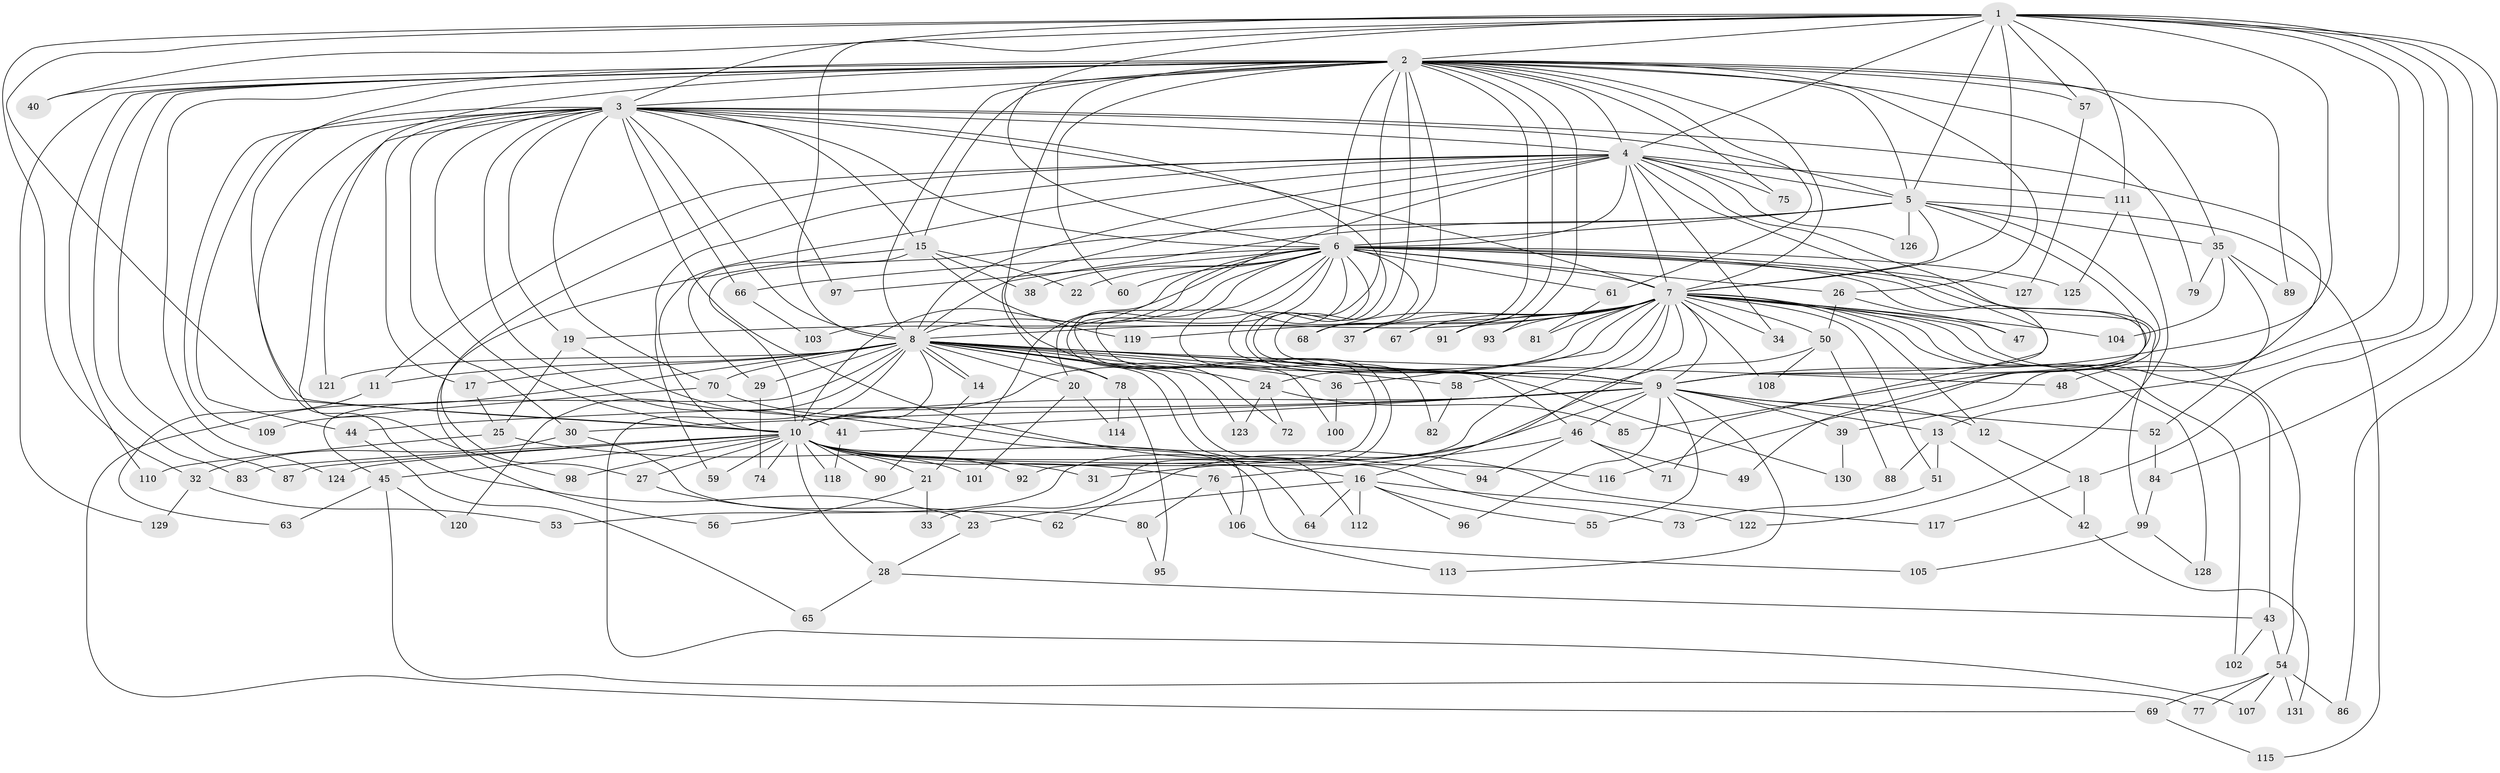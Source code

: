 // coarse degree distribution, {19: 0.009900990099009901, 28: 0.009900990099009901, 21: 0.009900990099009901, 30: 0.009900990099009901, 11: 0.009900990099009901, 25: 0.019801980198019802, 35: 0.009900990099009901, 27: 0.009900990099009901, 3: 0.1782178217821782, 6: 0.019801980198019802, 7: 0.009900990099009901, 8: 0.009900990099009901, 4: 0.1188118811881188, 5: 0.04950495049504951, 2: 0.5148514851485149, 1: 0.009900990099009901}
// Generated by graph-tools (version 1.1) at 2025/23/03/03/25 07:23:42]
// undirected, 131 vertices, 287 edges
graph export_dot {
graph [start="1"]
  node [color=gray90,style=filled];
  1;
  2;
  3;
  4;
  5;
  6;
  7;
  8;
  9;
  10;
  11;
  12;
  13;
  14;
  15;
  16;
  17;
  18;
  19;
  20;
  21;
  22;
  23;
  24;
  25;
  26;
  27;
  28;
  29;
  30;
  31;
  32;
  33;
  34;
  35;
  36;
  37;
  38;
  39;
  40;
  41;
  42;
  43;
  44;
  45;
  46;
  47;
  48;
  49;
  50;
  51;
  52;
  53;
  54;
  55;
  56;
  57;
  58;
  59;
  60;
  61;
  62;
  63;
  64;
  65;
  66;
  67;
  68;
  69;
  70;
  71;
  72;
  73;
  74;
  75;
  76;
  77;
  78;
  79;
  80;
  81;
  82;
  83;
  84;
  85;
  86;
  87;
  88;
  89;
  90;
  91;
  92;
  93;
  94;
  95;
  96;
  97;
  98;
  99;
  100;
  101;
  102;
  103;
  104;
  105;
  106;
  107;
  108;
  109;
  110;
  111;
  112;
  113;
  114;
  115;
  116;
  117;
  118;
  119;
  120;
  121;
  122;
  123;
  124;
  125;
  126;
  127;
  128;
  129;
  130;
  131;
  1 -- 2;
  1 -- 3;
  1 -- 4;
  1 -- 5;
  1 -- 6;
  1 -- 7;
  1 -- 8;
  1 -- 9;
  1 -- 10;
  1 -- 13;
  1 -- 18;
  1 -- 32;
  1 -- 40;
  1 -- 48;
  1 -- 57;
  1 -- 84;
  1 -- 86;
  1 -- 111;
  2 -- 3;
  2 -- 4;
  2 -- 5;
  2 -- 6;
  2 -- 7;
  2 -- 8;
  2 -- 9;
  2 -- 10;
  2 -- 15;
  2 -- 26;
  2 -- 35;
  2 -- 37;
  2 -- 40;
  2 -- 46;
  2 -- 57;
  2 -- 60;
  2 -- 61;
  2 -- 67;
  2 -- 72;
  2 -- 75;
  2 -- 79;
  2 -- 83;
  2 -- 87;
  2 -- 89;
  2 -- 91;
  2 -- 93;
  2 -- 110;
  2 -- 121;
  2 -- 124;
  2 -- 129;
  3 -- 4;
  3 -- 5;
  3 -- 6;
  3 -- 7;
  3 -- 8;
  3 -- 9;
  3 -- 10;
  3 -- 15;
  3 -- 17;
  3 -- 19;
  3 -- 23;
  3 -- 30;
  3 -- 41;
  3 -- 44;
  3 -- 52;
  3 -- 66;
  3 -- 70;
  3 -- 94;
  3 -- 97;
  3 -- 98;
  3 -- 109;
  4 -- 5;
  4 -- 6;
  4 -- 7;
  4 -- 8;
  4 -- 9;
  4 -- 10;
  4 -- 11;
  4 -- 27;
  4 -- 34;
  4 -- 59;
  4 -- 75;
  4 -- 78;
  4 -- 85;
  4 -- 100;
  4 -- 111;
  4 -- 126;
  5 -- 6;
  5 -- 7;
  5 -- 8;
  5 -- 9;
  5 -- 10;
  5 -- 35;
  5 -- 115;
  5 -- 116;
  5 -- 126;
  6 -- 7;
  6 -- 8;
  6 -- 9;
  6 -- 10;
  6 -- 20;
  6 -- 21;
  6 -- 22;
  6 -- 26;
  6 -- 33;
  6 -- 38;
  6 -- 49;
  6 -- 60;
  6 -- 61;
  6 -- 66;
  6 -- 68;
  6 -- 71;
  6 -- 82;
  6 -- 92;
  6 -- 97;
  6 -- 99;
  6 -- 103;
  6 -- 125;
  6 -- 127;
  7 -- 8;
  7 -- 9;
  7 -- 10;
  7 -- 12;
  7 -- 16;
  7 -- 19;
  7 -- 24;
  7 -- 34;
  7 -- 36;
  7 -- 37;
  7 -- 43;
  7 -- 47;
  7 -- 50;
  7 -- 51;
  7 -- 53;
  7 -- 54;
  7 -- 58;
  7 -- 67;
  7 -- 68;
  7 -- 81;
  7 -- 91;
  7 -- 93;
  7 -- 102;
  7 -- 104;
  7 -- 108;
  7 -- 119;
  7 -- 128;
  8 -- 9;
  8 -- 10;
  8 -- 11;
  8 -- 14;
  8 -- 14;
  8 -- 17;
  8 -- 20;
  8 -- 24;
  8 -- 29;
  8 -- 36;
  8 -- 45;
  8 -- 48;
  8 -- 58;
  8 -- 69;
  8 -- 70;
  8 -- 78;
  8 -- 106;
  8 -- 107;
  8 -- 112;
  8 -- 120;
  8 -- 121;
  8 -- 123;
  8 -- 130;
  9 -- 10;
  9 -- 12;
  9 -- 13;
  9 -- 30;
  9 -- 31;
  9 -- 39;
  9 -- 41;
  9 -- 44;
  9 -- 46;
  9 -- 52;
  9 -- 55;
  9 -- 96;
  9 -- 113;
  10 -- 16;
  10 -- 21;
  10 -- 27;
  10 -- 28;
  10 -- 45;
  10 -- 59;
  10 -- 73;
  10 -- 74;
  10 -- 76;
  10 -- 83;
  10 -- 87;
  10 -- 90;
  10 -- 92;
  10 -- 98;
  10 -- 101;
  10 -- 105;
  10 -- 116;
  10 -- 118;
  10 -- 124;
  11 -- 63;
  12 -- 18;
  13 -- 42;
  13 -- 51;
  13 -- 88;
  14 -- 90;
  15 -- 22;
  15 -- 29;
  15 -- 38;
  15 -- 56;
  15 -- 119;
  16 -- 23;
  16 -- 55;
  16 -- 64;
  16 -- 96;
  16 -- 112;
  16 -- 122;
  17 -- 25;
  18 -- 42;
  18 -- 117;
  19 -- 25;
  19 -- 64;
  20 -- 101;
  20 -- 114;
  21 -- 33;
  21 -- 56;
  23 -- 28;
  24 -- 72;
  24 -- 85;
  24 -- 123;
  25 -- 31;
  25 -- 110;
  26 -- 47;
  26 -- 50;
  27 -- 62;
  28 -- 43;
  28 -- 65;
  29 -- 74;
  30 -- 32;
  30 -- 80;
  32 -- 53;
  32 -- 129;
  35 -- 39;
  35 -- 79;
  35 -- 89;
  35 -- 104;
  36 -- 100;
  39 -- 130;
  41 -- 118;
  42 -- 131;
  43 -- 54;
  43 -- 102;
  44 -- 65;
  45 -- 63;
  45 -- 77;
  45 -- 120;
  46 -- 49;
  46 -- 71;
  46 -- 76;
  46 -- 94;
  50 -- 62;
  50 -- 88;
  50 -- 108;
  51 -- 73;
  52 -- 84;
  54 -- 69;
  54 -- 77;
  54 -- 86;
  54 -- 107;
  54 -- 131;
  57 -- 127;
  58 -- 82;
  61 -- 81;
  66 -- 103;
  69 -- 115;
  70 -- 109;
  70 -- 117;
  76 -- 80;
  76 -- 106;
  78 -- 95;
  78 -- 114;
  80 -- 95;
  84 -- 99;
  99 -- 105;
  99 -- 128;
  106 -- 113;
  111 -- 122;
  111 -- 125;
}
